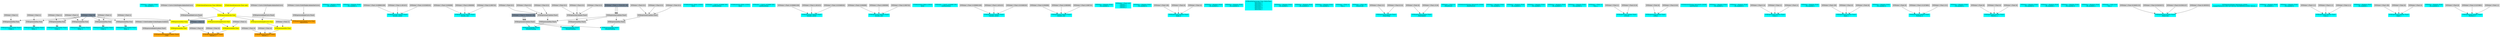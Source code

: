 digraph G {
node0 [shape="box" color="cyan" style="filled" label="VFXValue`1 Boolean (True)
_vfx_enabled_a"]
node1 [shape="box" color="cyan" style="filled" label="VFXExpressionCombine Float2
Count_a"]
node2 [shape="box" color="lightgray" style="filled" label="VFXExpressionMax Float"]
node3 [shape="box" color="lightgray" style="filled" label="VFXValue`1 Float (1)"]
node4 [shape="box" color="lightslategray" style="filled" label="VFXValue`1 Float (0)"]
node5 [shape="box" color="cyan" style="filled" label="VFXExpressionCombine Float2
Delay_a"]
node6 [shape="box" color="lightgray" style="filled" label="VFXExpressionMax Float"]
node7 [shape="box" color="lightgray" style="filled" label="VFXValue`1 Float (1)"]
node8 [shape="box" color="cyan" style="filled" label="VFXValue`1 Boolean (True)
_vfx_enabled_a"]
node9 [shape="box" color="cyan" style="filled" label="VFXExpressionCombine Float2
Count_a"]
node10 [shape="box" color="lightgray" style="filled" label="VFXExpressionMax Float"]
node11 [shape="box" color="lightgray" style="filled" label="VFXValue`1 Float (1)"]
node12 [shape="box" color="cyan" style="filled" label="VFXExpressionCombine Float2
Delay_a"]
node13 [shape="box" color="lightgray" style="filled" label="VFXExpressionMax Float"]
node14 [shape="box" color="lightgray" style="filled" label="VFXValue`1 Float (1)"]
node15 [shape="box" color="cyan" style="filled" label="VFXValue`1 Boolean (True)
_vfx_enabled_a"]
node16 [shape="box" color="cyan" style="filled" label="VFXExpressionCombine Float2
Count_a"]
node17 [shape="box" color="lightgray" style="filled" label="VFXExpressionMax Float"]
node18 [shape="box" color="lightgray" style="filled" label="VFXValue`1 Float (1)"]
node19 [shape="box" color="cyan" style="filled" label="VFXExpressionCombine Float2
Delay_a"]
node20 [shape="box" color="lightgray" style="filled" label="VFXExpressionMax Float"]
node21 [shape="box" color="lightgray" style="filled" label="VFXValue`1 Float (1)"]
node22 [shape="box" color="cyan" style="filled" label="VFXExpressionCombine Float3
bounds_center"]
node23 [shape="box" color="lightgray" style="filled" label="VFXValue`1 Float (-0.008661509)"]
node24 [shape="box" color="lightgray" style="filled" label="VFXValue`1 Float (1.401422)"]
node25 [shape="box" color="lightgray" style="filled" label="VFXValue`1 Float (-0.01848245)"]
node26 [shape="box" color="cyan" style="filled" label="VFXExpressionCombine Float3
bounds_size"]
node27 [shape="box" color="lightgray" style="filled" label="VFXValue`1 Float (3.004998)"]
node28 [shape="box" color="lightgray" style="filled" label="VFXValue`1 Float (3.960069)"]
node29 [shape="box" color="lightgray" style="filled" label="VFXValue`1 Float (3.060745)"]
node30 [shape="box" color="cyan" style="filled" label="VFXExpressionMin Float3
boundsPadding"]
node31 [shape="box" color="lightgray" style="filled" label="VFXExpressionMax Float3"]
node32 [shape="box" color="lightgray" style="filled" label="VFXExpressionCombine Float3"]
node33 [shape="box" color="lightgray" style="filled" label="VFXValue`1 Float (0.5)"]
node34 [shape="box" color="lightgray" style="filled" label="VFXValue`1 Float (0.5)"]
node35 [shape="box" color="lightgray" style="filled" label="VFXValue`1 Float (0.5)"]
node36 [shape="box" color="lightgray" style="filled" label="VFXExpressionCombine Float3"]
node37 [shape="box" color="lightslategray" style="filled" label="VFXValue`1 Float (-1.701412E+38)"]
node38 [shape="box" color="lightgray" style="filled" label="VFXExpressionCombine Float3"]
node39 [shape="box" color="lightslategray" style="filled" label="VFXValue`1 Float (1.701412E+38)"]
node40 [shape="box" color="cyan" style="filled" label="VFXMeshValue Mesh (22920)
mesh"]
node41 [shape="box" color="cyan" style="filled" label="VFXValue`1 Uint32 (4294967295)
subMeshMask"]
node42 [shape="box" color="cyan" style="filled" label="VFXMeshValue Mesh (22924)
mesh"]
node43 [shape="box" color="cyan" style="filled" label="VFXValue`1 Uint32 (4294967295)
subMeshMask"]
node44 [shape="box" color="cyan" style="filled" label="VFXExpressionCombine Float3
bounds_center"]
node45 [shape="box" color="lightgray" style="filled" label="VFXValue`1 Float (-0.008661509)"]
node46 [shape="box" color="lightgray" style="filled" label="VFXValue`1 Float (1.401422)"]
node47 [shape="box" color="lightgray" style="filled" label="VFXValue`1 Float (-0.01848245)"]
node48 [shape="box" color="cyan" style="filled" label="VFXExpressionCombine Float3
bounds_size"]
node49 [shape="box" color="lightgray" style="filled" label="VFXValue`1 Float (3.004998)"]
node50 [shape="box" color="lightgray" style="filled" label="VFXValue`1 Float (3.960069)"]
node51 [shape="box" color="lightgray" style="filled" label="VFXValue`1 Float (3.060745)"]
node52 [shape="box" color="cyan" style="filled" label="VFXExpressionMin Float3
boundsPadding"]
node53 [shape="box" color="lightgray" style="filled" label="VFXExpressionMax Float3"]
node54 [shape="box" color="lightgray" style="filled" label="VFXExpressionCombine Float3"]
node55 [shape="box" color="lightgray" style="filled" label="VFXValue`1 Float (0.5)"]
node56 [shape="box" color="lightgray" style="filled" label="VFXValue`1 Float (0.5)"]
node57 [shape="box" color="lightgray" style="filled" label="VFXValue`1 Float (0.5)"]
node58 [shape="box" color="cyan" style="filled" label="VFXMeshValue Mesh (22924)
mesh"]
node59 [shape="box" color="cyan" style="filled" label="VFXValue`1 Uint32 (4294967295)
subMeshMask"]
node60 [shape="box" color="cyan" style="filled" label="VFXExpressionCombine Float3
bounds_center"]
node61 [shape="box" color="lightgray" style="filled" label="VFXValue`1 Float (-0.008661509)"]
node62 [shape="box" color="lightgray" style="filled" label="VFXValue`1 Float (1.401422)"]
node63 [shape="box" color="lightgray" style="filled" label="VFXValue`1 Float (-0.01848245)"]
node64 [shape="box" color="cyan" style="filled" label="VFXExpressionCombine Float3
bounds_size"]
node65 [shape="box" color="lightgray" style="filled" label="VFXValue`1 Float (3.004998)"]
node66 [shape="box" color="lightgray" style="filled" label="VFXValue`1 Float (3.960069)"]
node67 [shape="box" color="lightgray" style="filled" label="VFXValue`1 Float (3.060745)"]
node68 [shape="box" color="cyan" style="filled" label="VFXExpressionMin Float3
boundsPadding"]
node69 [shape="box" color="lightgray" style="filled" label="VFXExpressionMax Float3"]
node70 [shape="box" color="lightgray" style="filled" label="VFXExpressionCombine Float3"]
node71 [shape="box" color="lightgray" style="filled" label="VFXValue`1 Float (0.5)"]
node72 [shape="box" color="lightgray" style="filled" label="VFXValue`1 Float (0.5)"]
node73 [shape="box" color="lightgray" style="filled" label="VFXValue`1 Float (0.5)"]
node74 [shape="box" color="cyan" style="filled" label="VFXValue`1 Boolean (True)
_vfx_enabled_a"]
node75 [shape="box" color="cyan" style="filled" label="VFXValue`1 Float (4.9)
Lifetime_a
Lifetime_a
Lifetime_a"]
node76 [shape="box" color="cyan" style="filled" label="VFXValue`1 Boolean (True)
_vfx_enabled_b"]
node77 [shape="box" color="cyan" style="filled" label="VFXExpressionCombine Float3
Angle_b"]
node78 [shape="box" color="lightgray" style="filled" label="VFXValue`1 Float (-90)"]
node79 [shape="box" color="lightgray" style="filled" label="VFXValue`1 Float (0)"]
node80 [shape="box" color="lightgray" style="filled" label="VFXValue`1 Float (0)"]
node81 [shape="box" color="cyan" style="filled" label="VFXValue`1 Boolean (True)
_vfx_enabled_a"]
node82 [shape="box" color="orange" style="filled" label="VFXExpressionCombine Float3
Velocity_a"]
node83 [shape="box" color="lightgray" style="filled" label="VFXValue`1 Float (0)"]
node84 [shape="box" color="lightgray" style="filled" label="VFXValue`1 Float (0)"]
node85 [shape="box" color="yellow" style="filled" label="VFXExpressionMul Float"]
node86 [shape="box" color="yellow" style="filled" label="VFXExpressionSampleCurve Float"]
node87 [shape="box" color="lightgray" style="filled" label="VFXExpressionBakeCurve Float4"]
node88 [shape="box" color="lightgray" style="filled" label="VFXValue`1 Curve (UnityEngine.AnimationCurve)"]
node89 [shape="box" color="yellow" style="filled" label="VFXExpressionDivide Float"]
node90 [shape="box" color="yellow" style="filled" label="VFXAttributeExpression Float (age)"]
node91 [shape="box" color="yellow" style="filled" label="VFXAttributeExpression Float (lifetime)"]
node92 [shape="box" color="lightgray" style="filled" label="VFXValue`1 Float (1)"]
node93 [shape="box" color="cyan" style="filled" label="VFXValue`1 Boolean (True)
_vfx_enabled_b"]
node94 [shape="box" color="cyan" style="filled" label="VFXBuiltInExpression Float (DeltaTime)
deltaTime_b
deltaTime_c
deltaTime_b
deltaTime_c
deltaTime_b
deltaTime_c"]
node95 [shape="box" color="cyan" style="filled" label="VFXValue`1 Boolean (True)
_vfx_enabled_c"]
node96 [shape="box" color="cyan" style="filled" label="VFXValue`1 Boolean (True)
_vfx_enabled_d"]
node97 [shape="box" color="cyan" style="filled" label="VFXValue`1 Boolean (True)
_vfx_enabled_a"]
node98 [shape="box" color="cyan" style="filled" label="VFXValue`1 Float (1)
Size_a"]
node99 [shape="box" color="orange" style="filled" label="VFXExpressionSampleGradient Float4
_Color"]
node100 [shape="box" color="lightgray" style="filled" label="VFXExpressionBakeGradient Float2"]
node101 [shape="box" color="lightgray" style="filled" label="VFXValue`1 ColorGradient (UnityEngine.Gradient)"]
node102 [shape="box" color="yellow" style="filled" label="VFXExpressionMin Float"]
node103 [shape="box" color="yellow" style="filled" label="VFXExpressionMax Float"]
node104 [shape="box" color="lightslategray" style="filled" label="VFXValue`1 Float (1)"]
node105 [shape="box" color="cyan" style="filled" label="VFXValue`1 Float (20)
_NoiseScale"]
node106 [shape="box" color="cyan" style="filled" label="VFXExpressionCombine Float2
_NoiseTiling"]
node107 [shape="box" color="lightgray" style="filled" label="VFXValue`1 Float (3.2)"]
node108 [shape="box" color="lightgray" style="filled" label="VFXValue`1 Float (0.24)"]
node109 [shape="box" color="cyan" style="filled" label="VFXExpressionCombine Float2
_NoiseSpeed"]
node110 [shape="box" color="lightgray" style="filled" label="VFXValue`1 Float (0)"]
node111 [shape="box" color="lightgray" style="filled" label="VFXValue`1 Float (-0.56)"]
node112 [shape="box" color="cyan" style="filled" label="VFXValue`1 Float (3)
_NoisePower"]
node113 [shape="box" color="cyan" style="filled" label="VFXTexture2DValue Texture2D (22926)
_MaskTexture"]
node114 [shape="box" color="cyan" style="filled" label="VFXValue`1 Boolean (True)
_vfx_enabled_a"]
node115 [shape="box" color="orange" style="filled" label="VFXExpressionCombine Float3
Velocity_a"]
node116 [shape="box" color="lightgray" style="filled" label="VFXValue`1 Float (0)"]
node117 [shape="box" color="lightgray" style="filled" label="VFXValue`1 Float (0)"]
node118 [shape="box" color="yellow" style="filled" label="VFXExpressionMul Float"]
node119 [shape="box" color="yellow" style="filled" label="VFXExpressionSampleCurve Float"]
node120 [shape="box" color="lightgray" style="filled" label="VFXExpressionBakeCurve Float4"]
node121 [shape="box" color="lightgray" style="filled" label="VFXValue`1 Curve (UnityEngine.AnimationCurve)"]
node122 [shape="box" color="lightgray" style="filled" label="VFXValue`1 Float (1)"]
node123 [shape="box" color="cyan" style="filled" label="VFXValue`1 Boolean (True)
_vfx_enabled_b"]
node124 [shape="box" color="cyan" style="filled" label="VFXValue`1 Boolean (True)
_vfx_enabled_c"]
node125 [shape="box" color="cyan" style="filled" label="VFXValue`1 Boolean (True)
_vfx_enabled_d"]
node126 [shape="box" color="cyan" style="filled" label="VFXValue`1 Boolean (True)
_vfx_enabled_a"]
node127 [shape="box" color="cyan" style="filled" label="VFXValue`1 Float (1)
Size_a"]
node128 [shape="box" color="cyan" style="filled" label="VFXExpressionCombine Float2
uvScale"]
node129 [shape="box" color="lightgray" style="filled" label="VFXValue`1 Float (1)"]
node130 [shape="box" color="lightgray" style="filled" label="VFXValue`1 Float (0.16)"]
node131 [shape="box" color="cyan" style="filled" label="VFXExpressionCombine Float2
uvBias"]
node132 [shape="box" color="lightgray" style="filled" label="VFXValue`1 Float (0)"]
node133 [shape="box" color="lightgray" style="filled" label="VFXValue`1 Float (0.43)"]
node134 [shape="box" color="cyan" style="filled" label="VFXTexture2DValue Texture2D (22928)
mainTexture"]
node135 [shape="box" color="cyan" style="filled" label="VFXValue`1 Boolean (True)
_vfx_enabled_a"]
node136 [shape="box" color="cyan" style="filled" label="VFXValue`1 Boolean (True)
_vfx_enabled_b"]
node137 [shape="box" color="cyan" style="filled" label="VFXExpressionCombine Float3
Scale_b"]
node138 [shape="box" color="lightgray" style="filled" label="VFXValue`1 Float (1.4)"]
node139 [shape="box" color="lightgray" style="filled" label="VFXValue`1 Float (1)"]
node140 [shape="box" color="lightgray" style="filled" label="VFXValue`1 Float (1)"]
node141 [shape="box" color="cyan" style="filled" label="VFXValue`1 Boolean (True)
_vfx_enabled_c"]
node142 [shape="box" color="cyan" style="filled" label="VFXExpressionCombine Float3
Angle_c"]
node143 [shape="box" color="lightgray" style="filled" label="VFXValue`1 Float (-90)"]
node144 [shape="box" color="lightgray" style="filled" label="VFXValue`1 Float (0)"]
node145 [shape="box" color="lightgray" style="filled" label="VFXValue`1 Float (0)"]
node146 [shape="box" color="cyan" style="filled" label="VFXValue`1 Boolean (True)
_vfx_enabled_d"]
node147 [shape="box" color="cyan" style="filled" label="VFXExpressionCombine Float3
Position_d"]
node148 [shape="box" color="lightgray" style="filled" label="VFXValue`1 Float (0)"]
node149 [shape="box" color="lightgray" style="filled" label="VFXValue`1 Float (-0.2474861)"]
node150 [shape="box" color="lightgray" style="filled" label="VFXValue`1 Float (-0.5)"]
node151 [shape="box" color="cyan" style="filled" label="VFXValue`1 Boolean (True)
_vfx_enabled_a"]
node152 [shape="box" color="cyan" style="filled" label="VFXExpressionCombine Float3
Velocity_a"]
node153 [shape="box" color="lightgray" style="filled" label="VFXValue`1 Float (0)"]
node154 [shape="box" color="lightgray" style="filled" label="VFXValue`1 Float (0)"]
node155 [shape="box" color="lightgray" style="filled" label="VFXValue`1 Float (0)"]
node156 [shape="box" color="cyan" style="filled" label="VFXValue`1 Boolean (True)
_vfx_enabled_b"]
node157 [shape="box" color="cyan" style="filled" label="VFXValue`1 Boolean (True)
_vfx_enabled_c"]
node158 [shape="box" color="cyan" style="filled" label="VFXValue`1 Boolean (True)
_vfx_enabled_d"]
node159 [shape="box" color="cyan" style="filled" label="VFXValue`1 Boolean (True)
_vfx_enabled_a"]
node160 [shape="box" color="cyan" style="filled" label="VFXValue`1 Float (0.8)
Size_a"]
node161 [shape="box" color="cyan" style="filled" label="VFXExpressionCombine Float4
_MainColor"]
node162 [shape="box" color="lightgray" style="filled" label="VFXValue`1 Float (0.04481132)"]
node163 [shape="box" color="lightgray" style="filled" label="VFXValue`1 Float (0.03420472)"]
node164 [shape="box" color="lightgray" style="filled" label="VFXValue`1 Float (0.02945147)"]
node165 [shape="box" color="lightgray" style="filled" label="VFXValue`1 Float (0.5803922)"]
node166 [shape="box" color="orange" style="filled" label="VFXExpressionSampleCurve Float
_AlphaFactor"]
node167 [shape="box" color="lightgray" style="filled" label="VFXExpressionBakeCurve Float4"]
node168 [shape="box" color="lightgray" style="filled" label="VFXValue`1 Curve (UnityEngine.AnimationCurve)"]
node169 [shape="box" color="cyan" style="filled" label="VFXTexture2DValue Texture2D (22930)
_SampleTexture2D_f9357a0704554c73b196f90943c4383f_Texture_1"]
node170 [shape="box" color="cyan" style="filled" label="VFXValue`1 Boolean (True)
_vfx_enabled_a"]
node171 [shape="box" color="cyan" style="filled" label="VFXValue`1 Boolean (True)
_vfx_enabled_b"]
node172 [shape="box" color="cyan" style="filled" label="VFXExpressionCombine Float3
Scale_b"]
node173 [shape="box" color="lightgray" style="filled" label="VFXValue`1 Float (1.2)"]
node174 [shape="box" color="lightgray" style="filled" label="VFXValue`1 Float (1.2)"]
node175 [shape="box" color="lightgray" style="filled" label="VFXValue`1 Float (1.2)"]
node176 [shape="box" color="cyan" style="filled" label="VFXValue`1 Boolean (True)
_vfx_enabled_c"]
node177 [shape="box" color="cyan" style="filled" label="VFXExpressionCombine Float3
Angle_c"]
node178 [shape="box" color="lightgray" style="filled" label="VFXValue`1 Float (-90)"]
node179 [shape="box" color="lightgray" style="filled" label="VFXValue`1 Float (0)"]
node180 [shape="box" color="lightgray" style="filled" label="VFXValue`1 Float (0)"]
node181 [shape="box" color="cyan" style="filled" label="VFXValue`1 Boolean (True)
_vfx_enabled_d"]
node182 [shape="box" color="cyan" style="filled" label="VFXExpressionCombine Float3
Position_d"]
node183 [shape="box" color="lightgray" style="filled" label="VFXValue`1 Float (0)"]
node184 [shape="box" color="lightgray" style="filled" label="VFXValue`1 Float (-0.2474861)"]
node185 [shape="box" color="lightgray" style="filled" label="VFXValue`1 Float (-1)"]
node2 -> node1 [headlabel="0"]
node2 -> node1 [headlabel="1"]
node3 -> node2 [headlabel="0"]
node4 -> node2 [headlabel="1"]
node6 -> node5 [headlabel="0"]
node6 -> node5 [headlabel="1"]
node7 -> node6 [headlabel="0"]
node4 -> node6 [headlabel="1"]
node10 -> node9 [headlabel="0"]
node10 -> node9 [headlabel="1"]
node11 -> node10 [headlabel="0"]
node4 -> node10 [headlabel="1"]
node13 -> node12 [headlabel="0"]
node13 -> node12 [headlabel="1"]
node14 -> node13 [headlabel="0"]
node4 -> node13 [headlabel="1"]
node17 -> node16 [headlabel="0"]
node17 -> node16 [headlabel="1"]
node18 -> node17 [headlabel="0"]
node4 -> node17 [headlabel="1"]
node20 -> node19 [headlabel="0"]
node20 -> node19 [headlabel="1"]
node21 -> node20 [headlabel="0"]
node4 -> node20 [headlabel="1"]
node23 -> node22 [headlabel="0"]
node24 -> node22 [headlabel="1"]
node25 -> node22 [headlabel="2"]
node27 -> node26 [headlabel="0"]
node28 -> node26 [headlabel="1"]
node29 -> node26 [headlabel="2"]
node31 -> node30 [headlabel="0"]
node38 -> node30 [headlabel="1"]
node32 -> node31 [headlabel="0"]
node36 -> node31 [headlabel="1"]
node33 -> node32 [headlabel="0"]
node34 -> node32 [headlabel="1"]
node35 -> node32 [headlabel="2"]
node37 -> node36 [headlabel="0"]
node37 -> node36 [headlabel="1"]
node37 -> node36 [headlabel="2"]
node39 -> node38 [headlabel="0"]
node39 -> node38 [headlabel="1"]
node39 -> node38 [headlabel="2"]
node45 -> node44 [headlabel="0"]
node46 -> node44 [headlabel="1"]
node47 -> node44 [headlabel="2"]
node49 -> node48 [headlabel="0"]
node50 -> node48 [headlabel="1"]
node51 -> node48 [headlabel="2"]
node53 -> node52 [headlabel="0"]
node38 -> node52 [headlabel="1"]
node54 -> node53 [headlabel="0"]
node36 -> node53 [headlabel="1"]
node55 -> node54 [headlabel="0"]
node56 -> node54 [headlabel="1"]
node57 -> node54 [headlabel="2"]
node61 -> node60 [headlabel="0"]
node62 -> node60 [headlabel="1"]
node63 -> node60 [headlabel="2"]
node65 -> node64 [headlabel="0"]
node66 -> node64 [headlabel="1"]
node67 -> node64 [headlabel="2"]
node69 -> node68 [headlabel="0"]
node38 -> node68 [headlabel="1"]
node70 -> node69 [headlabel="0"]
node36 -> node69 [headlabel="1"]
node71 -> node70 [headlabel="0"]
node72 -> node70 [headlabel="1"]
node73 -> node70 [headlabel="2"]
node78 -> node77 [headlabel="0"]
node79 -> node77 [headlabel="1"]
node80 -> node77 [headlabel="2"]
node83 -> node82 [headlabel="0"]
node84 -> node82 [headlabel="1"]
node85 -> node82 [headlabel="2"]
node86 -> node85 [headlabel="0"]
node92 -> node85 [headlabel="1"]
node87 -> node86 [headlabel="0"]
node89 -> node86 [headlabel="1"]
node88 -> node87 
node90 -> node89 [headlabel="0"]
node91 -> node89 [headlabel="1"]
node100 -> node99 [headlabel="0"]
node102 -> node99 [headlabel="1"]
node101 -> node100 
node103 -> node102 [headlabel="0"]
node104 -> node102 [headlabel="1"]
node89 -> node103 [headlabel="0"]
node4 -> node103 [headlabel="1"]
node107 -> node106 [headlabel="0"]
node108 -> node106 [headlabel="1"]
node110 -> node109 [headlabel="0"]
node111 -> node109 [headlabel="1"]
node116 -> node115 [headlabel="0"]
node117 -> node115 [headlabel="1"]
node118 -> node115 [headlabel="2"]
node119 -> node118 [headlabel="0"]
node122 -> node118 [headlabel="1"]
node120 -> node119 [headlabel="0"]
node89 -> node119 [headlabel="1"]
node121 -> node120 
node129 -> node128 [headlabel="0"]
node130 -> node128 [headlabel="1"]
node132 -> node131 [headlabel="0"]
node133 -> node131 [headlabel="1"]
node138 -> node137 [headlabel="0"]
node139 -> node137 [headlabel="1"]
node140 -> node137 [headlabel="2"]
node143 -> node142 [headlabel="0"]
node144 -> node142 [headlabel="1"]
node145 -> node142 [headlabel="2"]
node148 -> node147 [headlabel="0"]
node149 -> node147 [headlabel="1"]
node150 -> node147 [headlabel="2"]
node153 -> node152 [headlabel="0"]
node154 -> node152 [headlabel="1"]
node155 -> node152 [headlabel="2"]
node162 -> node161 [headlabel="0"]
node163 -> node161 [headlabel="1"]
node164 -> node161 [headlabel="2"]
node165 -> node161 [headlabel="3"]
node167 -> node166 [headlabel="0"]
node89 -> node166 [headlabel="1"]
node168 -> node167 
node173 -> node172 [headlabel="0"]
node174 -> node172 [headlabel="1"]
node175 -> node172 [headlabel="2"]
node178 -> node177 [headlabel="0"]
node179 -> node177 [headlabel="1"]
node180 -> node177 [headlabel="2"]
node183 -> node182 [headlabel="0"]
node184 -> node182 [headlabel="1"]
node185 -> node182 [headlabel="2"]
}
